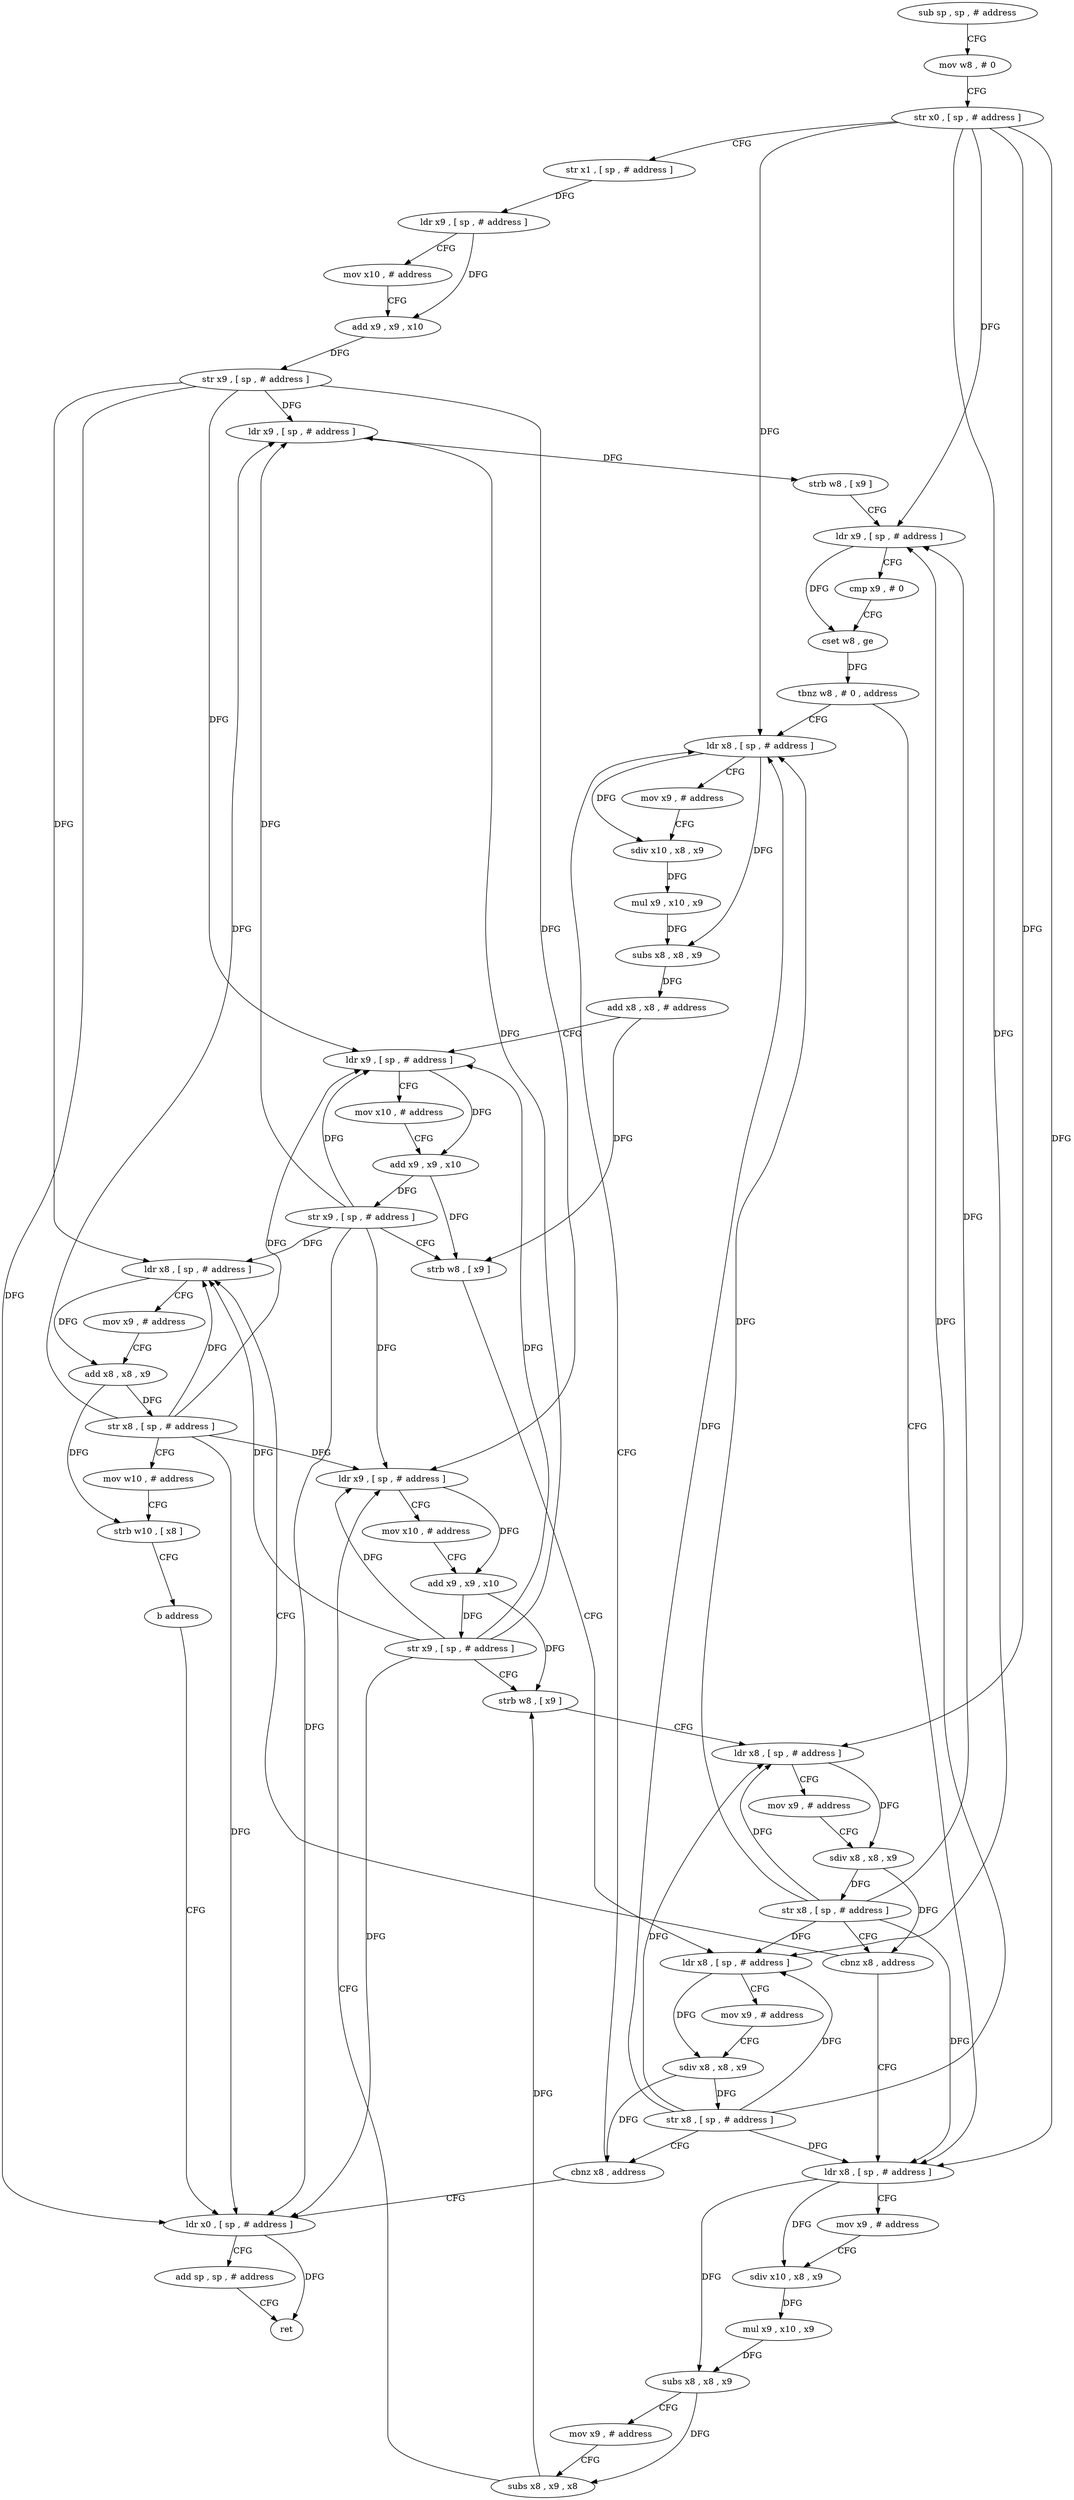 digraph "func" {
"4286724" [label = "sub sp , sp , # address" ]
"4286728" [label = "mov w8 , # 0" ]
"4286732" [label = "str x0 , [ sp , # address ]" ]
"4286736" [label = "str x1 , [ sp , # address ]" ]
"4286740" [label = "ldr x9 , [ sp , # address ]" ]
"4286744" [label = "mov x10 , # address" ]
"4286748" [label = "add x9 , x9 , x10" ]
"4286752" [label = "str x9 , [ sp , # address ]" ]
"4286756" [label = "ldr x9 , [ sp , # address ]" ]
"4286760" [label = "strb w8 , [ x9 ]" ]
"4286764" [label = "ldr x9 , [ sp , # address ]" ]
"4286768" [label = "cmp x9 , # 0" ]
"4286772" [label = "cset w8 , ge" ]
"4286776" [label = "tbnz w8 , # 0 , address" ]
"4286876" [label = "ldr x8 , [ sp , # address ]" ]
"4286780" [label = "ldr x8 , [ sp , # address ]" ]
"4286880" [label = "mov x9 , # address" ]
"4286884" [label = "sdiv x10 , x8 , x9" ]
"4286888" [label = "mul x9 , x10 , x9" ]
"4286892" [label = "subs x8 , x8 , x9" ]
"4286896" [label = "add x8 , x8 , # address" ]
"4286900" [label = "ldr x9 , [ sp , # address ]" ]
"4286904" [label = "mov x10 , # address" ]
"4286908" [label = "add x9 , x9 , x10" ]
"4286912" [label = "str x9 , [ sp , # address ]" ]
"4286916" [label = "strb w8 , [ x9 ]" ]
"4286920" [label = "ldr x8 , [ sp , # address ]" ]
"4286924" [label = "mov x9 , # address" ]
"4286928" [label = "sdiv x8 , x8 , x9" ]
"4286932" [label = "str x8 , [ sp , # address ]" ]
"4286936" [label = "cbnz x8 , address" ]
"4286940" [label = "ldr x0 , [ sp , # address ]" ]
"4286784" [label = "mov x9 , # address" ]
"4286788" [label = "sdiv x10 , x8 , x9" ]
"4286792" [label = "mul x9 , x10 , x9" ]
"4286796" [label = "subs x8 , x8 , x9" ]
"4286800" [label = "mov x9 , # address" ]
"4286804" [label = "subs x8 , x9 , x8" ]
"4286808" [label = "ldr x9 , [ sp , # address ]" ]
"4286812" [label = "mov x10 , # address" ]
"4286816" [label = "add x9 , x9 , x10" ]
"4286820" [label = "str x9 , [ sp , # address ]" ]
"4286824" [label = "strb w8 , [ x9 ]" ]
"4286828" [label = "ldr x8 , [ sp , # address ]" ]
"4286832" [label = "mov x9 , # address" ]
"4286836" [label = "sdiv x8 , x8 , x9" ]
"4286840" [label = "str x8 , [ sp , # address ]" ]
"4286844" [label = "cbnz x8 , address" ]
"4286848" [label = "ldr x8 , [ sp , # address ]" ]
"4286944" [label = "add sp , sp , # address" ]
"4286948" [label = "ret" ]
"4286852" [label = "mov x9 , # address" ]
"4286856" [label = "add x8 , x8 , x9" ]
"4286860" [label = "str x8 , [ sp , # address ]" ]
"4286864" [label = "mov w10 , # address" ]
"4286868" [label = "strb w10 , [ x8 ]" ]
"4286872" [label = "b address" ]
"4286724" -> "4286728" [ label = "CFG" ]
"4286728" -> "4286732" [ label = "CFG" ]
"4286732" -> "4286736" [ label = "CFG" ]
"4286732" -> "4286764" [ label = "DFG" ]
"4286732" -> "4286876" [ label = "DFG" ]
"4286732" -> "4286920" [ label = "DFG" ]
"4286732" -> "4286780" [ label = "DFG" ]
"4286732" -> "4286828" [ label = "DFG" ]
"4286736" -> "4286740" [ label = "DFG" ]
"4286740" -> "4286744" [ label = "CFG" ]
"4286740" -> "4286748" [ label = "DFG" ]
"4286744" -> "4286748" [ label = "CFG" ]
"4286748" -> "4286752" [ label = "DFG" ]
"4286752" -> "4286756" [ label = "DFG" ]
"4286752" -> "4286900" [ label = "DFG" ]
"4286752" -> "4286808" [ label = "DFG" ]
"4286752" -> "4286940" [ label = "DFG" ]
"4286752" -> "4286848" [ label = "DFG" ]
"4286756" -> "4286760" [ label = "DFG" ]
"4286760" -> "4286764" [ label = "CFG" ]
"4286764" -> "4286768" [ label = "CFG" ]
"4286764" -> "4286772" [ label = "DFG" ]
"4286768" -> "4286772" [ label = "CFG" ]
"4286772" -> "4286776" [ label = "DFG" ]
"4286776" -> "4286876" [ label = "CFG" ]
"4286776" -> "4286780" [ label = "CFG" ]
"4286876" -> "4286880" [ label = "CFG" ]
"4286876" -> "4286884" [ label = "DFG" ]
"4286876" -> "4286892" [ label = "DFG" ]
"4286780" -> "4286784" [ label = "CFG" ]
"4286780" -> "4286788" [ label = "DFG" ]
"4286780" -> "4286796" [ label = "DFG" ]
"4286880" -> "4286884" [ label = "CFG" ]
"4286884" -> "4286888" [ label = "DFG" ]
"4286888" -> "4286892" [ label = "DFG" ]
"4286892" -> "4286896" [ label = "DFG" ]
"4286896" -> "4286900" [ label = "CFG" ]
"4286896" -> "4286916" [ label = "DFG" ]
"4286900" -> "4286904" [ label = "CFG" ]
"4286900" -> "4286908" [ label = "DFG" ]
"4286904" -> "4286908" [ label = "CFG" ]
"4286908" -> "4286912" [ label = "DFG" ]
"4286908" -> "4286916" [ label = "DFG" ]
"4286912" -> "4286916" [ label = "CFG" ]
"4286912" -> "4286756" [ label = "DFG" ]
"4286912" -> "4286900" [ label = "DFG" ]
"4286912" -> "4286808" [ label = "DFG" ]
"4286912" -> "4286940" [ label = "DFG" ]
"4286912" -> "4286848" [ label = "DFG" ]
"4286916" -> "4286920" [ label = "CFG" ]
"4286920" -> "4286924" [ label = "CFG" ]
"4286920" -> "4286928" [ label = "DFG" ]
"4286924" -> "4286928" [ label = "CFG" ]
"4286928" -> "4286932" [ label = "DFG" ]
"4286928" -> "4286936" [ label = "DFG" ]
"4286932" -> "4286936" [ label = "CFG" ]
"4286932" -> "4286764" [ label = "DFG" ]
"4286932" -> "4286876" [ label = "DFG" ]
"4286932" -> "4286920" [ label = "DFG" ]
"4286932" -> "4286780" [ label = "DFG" ]
"4286932" -> "4286828" [ label = "DFG" ]
"4286936" -> "4286876" [ label = "CFG" ]
"4286936" -> "4286940" [ label = "CFG" ]
"4286940" -> "4286944" [ label = "CFG" ]
"4286940" -> "4286948" [ label = "DFG" ]
"4286784" -> "4286788" [ label = "CFG" ]
"4286788" -> "4286792" [ label = "DFG" ]
"4286792" -> "4286796" [ label = "DFG" ]
"4286796" -> "4286800" [ label = "CFG" ]
"4286796" -> "4286804" [ label = "DFG" ]
"4286800" -> "4286804" [ label = "CFG" ]
"4286804" -> "4286808" [ label = "CFG" ]
"4286804" -> "4286824" [ label = "DFG" ]
"4286808" -> "4286812" [ label = "CFG" ]
"4286808" -> "4286816" [ label = "DFG" ]
"4286812" -> "4286816" [ label = "CFG" ]
"4286816" -> "4286820" [ label = "DFG" ]
"4286816" -> "4286824" [ label = "DFG" ]
"4286820" -> "4286824" [ label = "CFG" ]
"4286820" -> "4286756" [ label = "DFG" ]
"4286820" -> "4286900" [ label = "DFG" ]
"4286820" -> "4286808" [ label = "DFG" ]
"4286820" -> "4286940" [ label = "DFG" ]
"4286820" -> "4286848" [ label = "DFG" ]
"4286824" -> "4286828" [ label = "CFG" ]
"4286828" -> "4286832" [ label = "CFG" ]
"4286828" -> "4286836" [ label = "DFG" ]
"4286832" -> "4286836" [ label = "CFG" ]
"4286836" -> "4286840" [ label = "DFG" ]
"4286836" -> "4286844" [ label = "DFG" ]
"4286840" -> "4286844" [ label = "CFG" ]
"4286840" -> "4286764" [ label = "DFG" ]
"4286840" -> "4286876" [ label = "DFG" ]
"4286840" -> "4286920" [ label = "DFG" ]
"4286840" -> "4286780" [ label = "DFG" ]
"4286840" -> "4286828" [ label = "DFG" ]
"4286844" -> "4286780" [ label = "CFG" ]
"4286844" -> "4286848" [ label = "CFG" ]
"4286848" -> "4286852" [ label = "CFG" ]
"4286848" -> "4286856" [ label = "DFG" ]
"4286944" -> "4286948" [ label = "CFG" ]
"4286852" -> "4286856" [ label = "CFG" ]
"4286856" -> "4286860" [ label = "DFG" ]
"4286856" -> "4286868" [ label = "DFG" ]
"4286860" -> "4286864" [ label = "CFG" ]
"4286860" -> "4286756" [ label = "DFG" ]
"4286860" -> "4286900" [ label = "DFG" ]
"4286860" -> "4286808" [ label = "DFG" ]
"4286860" -> "4286940" [ label = "DFG" ]
"4286860" -> "4286848" [ label = "DFG" ]
"4286864" -> "4286868" [ label = "CFG" ]
"4286868" -> "4286872" [ label = "CFG" ]
"4286872" -> "4286940" [ label = "CFG" ]
}
